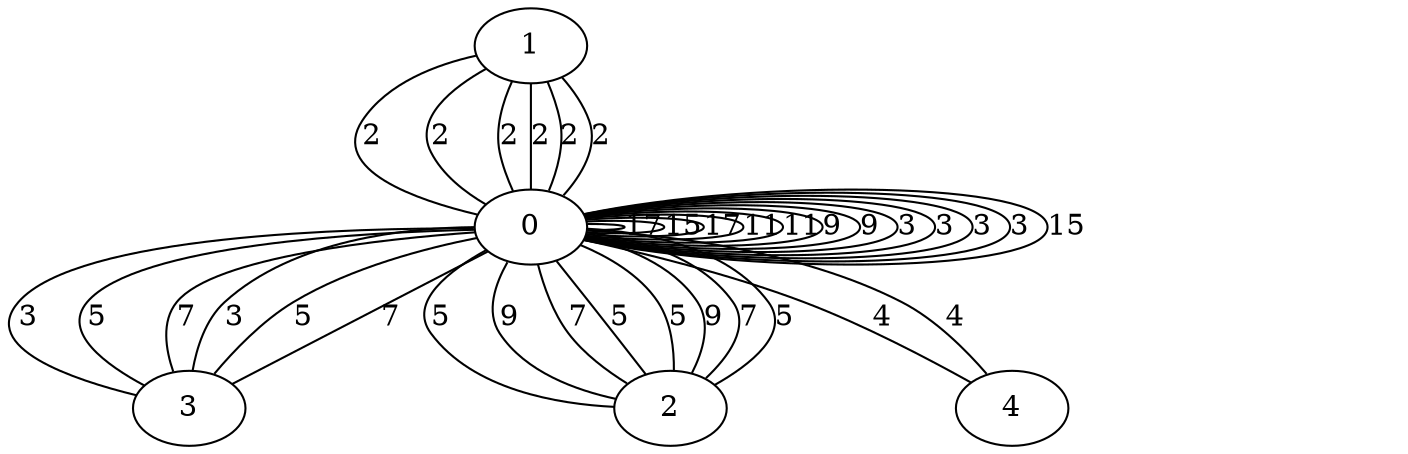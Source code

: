 graph chemin {

	1 -- 0 [label=2]
	1 -- 0 [label=2]
	1 -- 0 [label=2]
	0 -- 1 [label=2]
	0 -- 0 [label=17]
	0 -- 0 [label=15]
	0 -- 0 [label=17]
	0 -- 0 [label=11]
	0 -- 0 [label=11]
	0 -- 3 [label=3]
	0 -- 2 [label=5]
	3 -- 0 [label=3]
	2 -- 0 [label=5]
	2 -- 0 [label=9]
	0 -- 2 [label=9]
	0 -- 2 [label=7]
	2 -- 0 [label=7]
	2 -- 0 [label=5]
	0 -- 2 [label=5]
	0 -- 0 [label=9]
	0 -- 0 [label=9]
	0 -- 0 [label=3]
	0 -- 0 [label=3]
	0 -- 0 [label=3]
	0 -- 4 [label=4]
	0 -- 0 [label=3]
	0 -- 3 [label=5]
	3 -- 0 [label=5]
	4 -- 0 [label=4]
	0 -- 0 [label=15]
	0 -- 1 [label=2]
	0 -- 3 [label=7]
	0 -- 1 [label=2]
	3 -- 0 [label=7]

}

